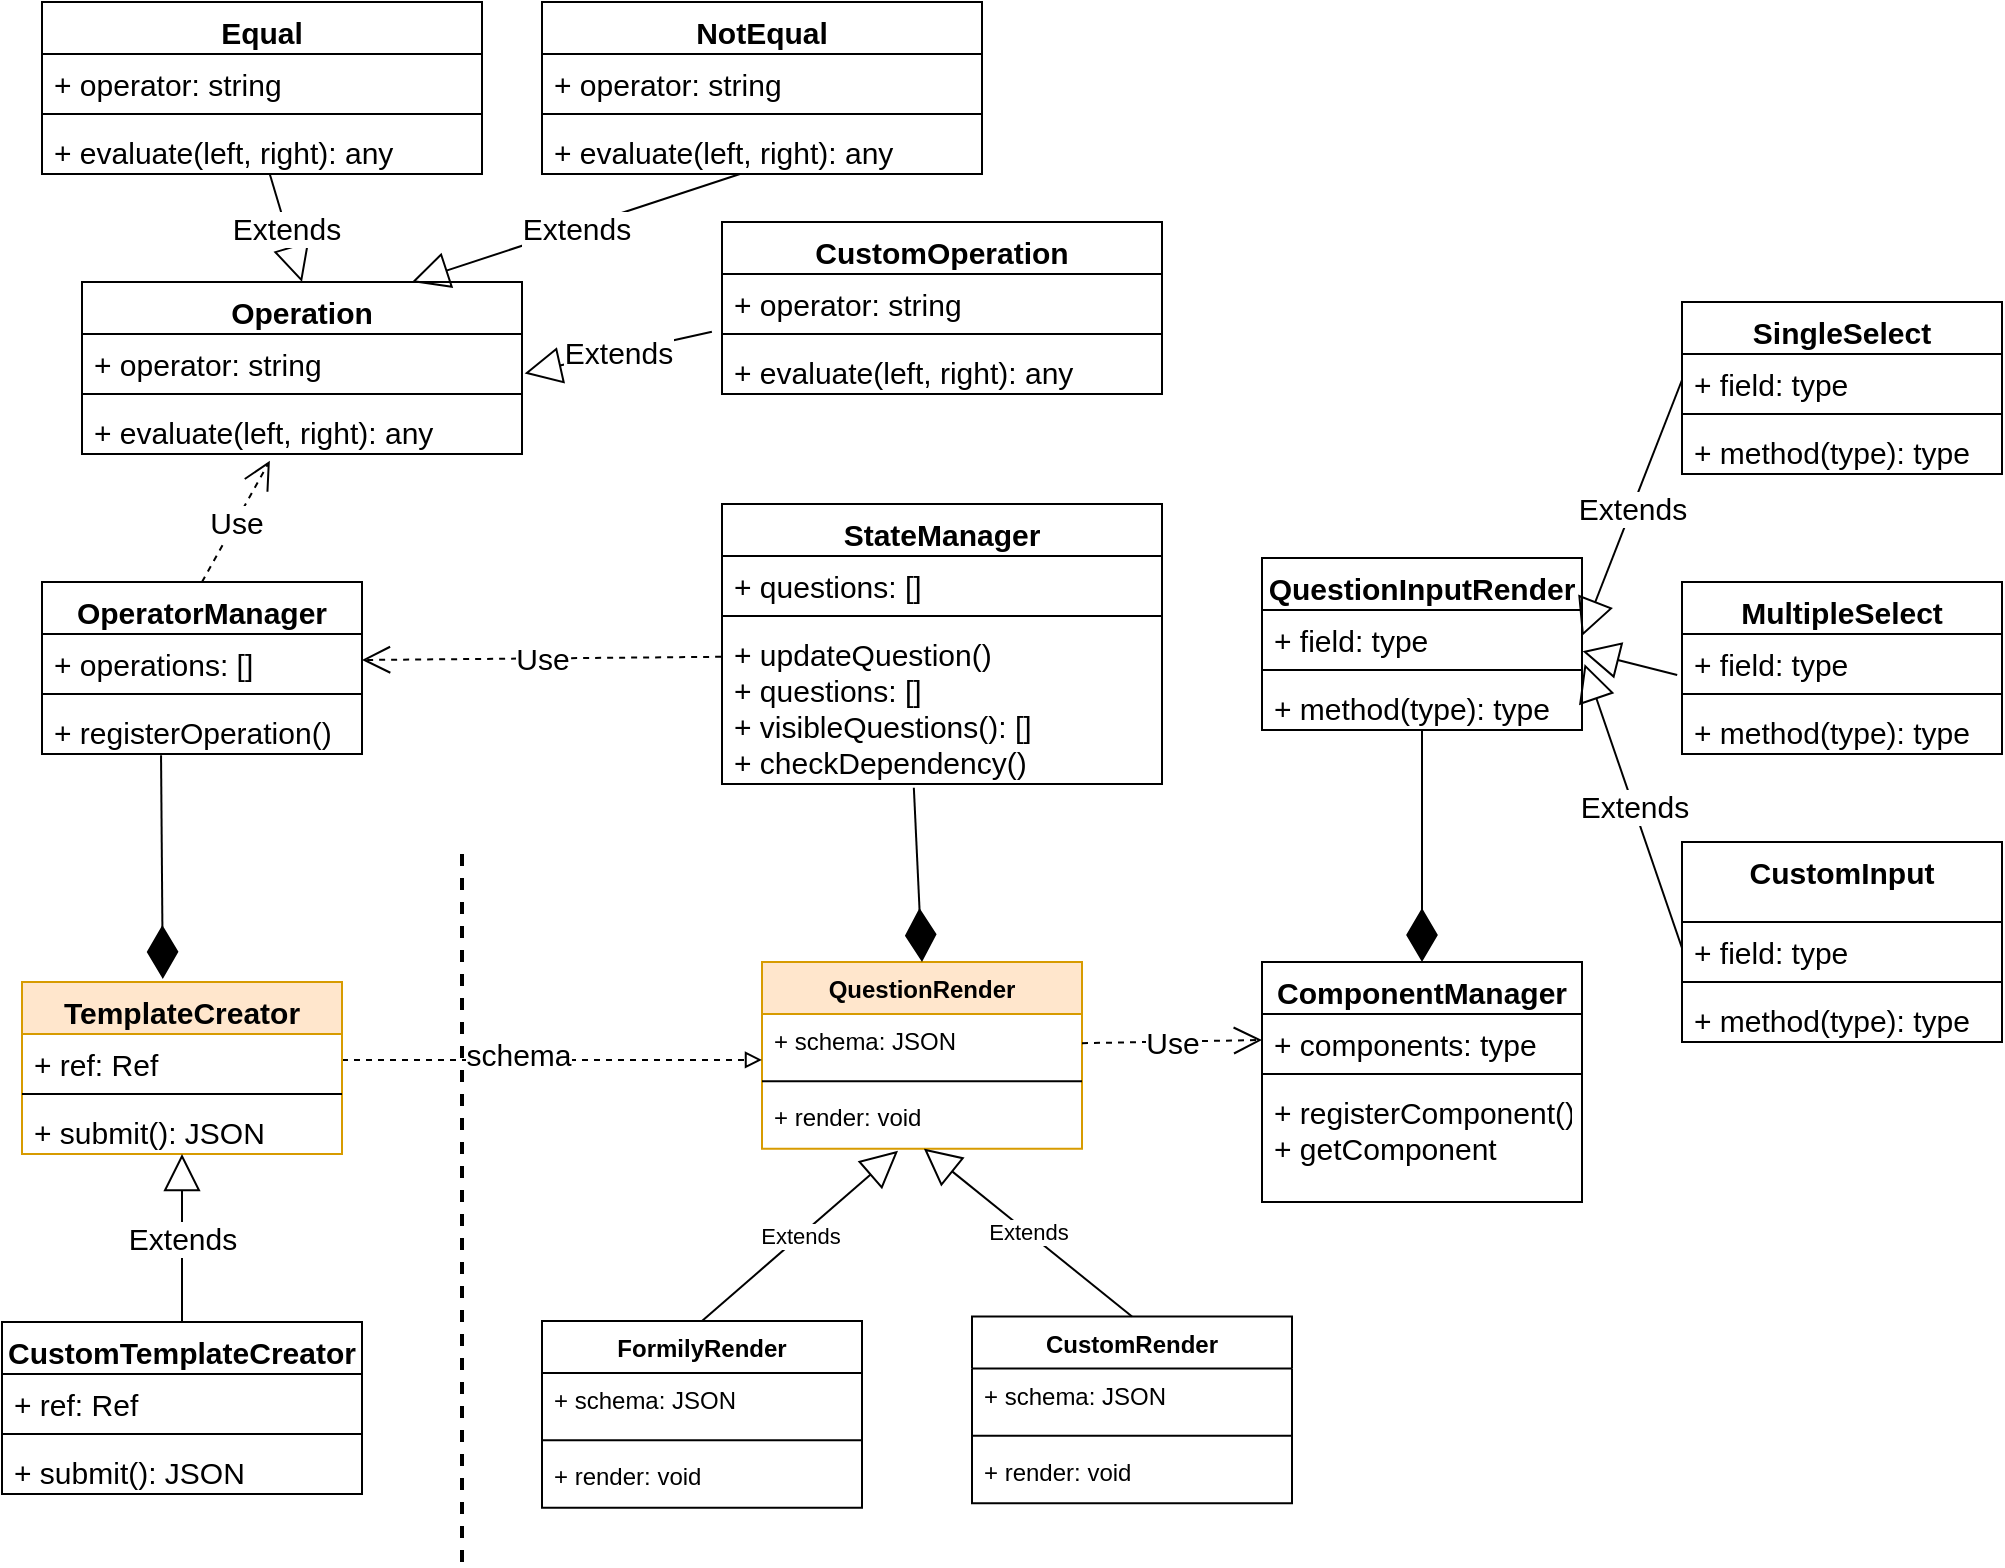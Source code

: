 <mxfile version="17.4.5" type="github">
  <diagram id="yDVKeomo46-3DICR4W65" name="Page-1">
    <mxGraphModel dx="1426" dy="1869" grid="1" gridSize="10" guides="1" tooltips="1" connect="1" arrows="1" fold="1" page="1" pageScale="1" pageWidth="850" pageHeight="1100" math="0" shadow="0">
      <root>
        <mxCell id="0" />
        <mxCell id="1" parent="0" />
        <mxCell id="LFqhlHz371uRSVuWxBN7-13" value="" style="endArrow=none;dashed=1;html=1;strokeWidth=2;rounded=0;" parent="1" edge="1">
          <mxGeometry width="50" height="50" relative="1" as="geometry">
            <mxPoint x="350" y="480" as="sourcePoint" />
            <mxPoint x="350" y="120" as="targetPoint" />
          </mxGeometry>
        </mxCell>
        <mxCell id="LFqhlHz371uRSVuWxBN7-35" value="" style="group" parent="1" vertex="1" connectable="0">
          <mxGeometry x="390" y="180" width="375" height="276" as="geometry" />
        </mxCell>
        <mxCell id="LFqhlHz371uRSVuWxBN7-18" value="QuestionRender" style="swimlane;fontStyle=1;align=center;verticalAlign=top;childLayout=stackLayout;horizontal=1;startSize=26;horizontalStack=0;resizeParent=1;resizeParentMax=0;resizeLast=0;collapsible=1;marginBottom=0;fillColor=#ffe6cc;strokeColor=#d79b00;" parent="LFqhlHz371uRSVuWxBN7-35" vertex="1">
          <mxGeometry x="110" width="160" height="93.317" as="geometry" />
        </mxCell>
        <mxCell id="LFqhlHz371uRSVuWxBN7-19" value="+ schema: JSON" style="text;strokeColor=none;fillColor=none;align=left;verticalAlign=top;spacingLeft=4;spacingRight=4;overflow=hidden;rotatable=0;points=[[0,0.5],[1,0.5]];portConstraint=eastwest;" parent="LFqhlHz371uRSVuWxBN7-18" vertex="1">
          <mxGeometry y="26" width="160" height="29.171" as="geometry" />
        </mxCell>
        <mxCell id="LFqhlHz371uRSVuWxBN7-20" value="" style="line;strokeWidth=1;fillColor=none;align=left;verticalAlign=middle;spacingTop=-1;spacingLeft=3;spacingRight=3;rotatable=0;labelPosition=right;points=[];portConstraint=eastwest;" parent="LFqhlHz371uRSVuWxBN7-18" vertex="1">
          <mxGeometry y="55.171" width="160" height="8.976" as="geometry" />
        </mxCell>
        <mxCell id="LFqhlHz371uRSVuWxBN7-21" value="+ render: void" style="text;strokeColor=none;fillColor=none;align=left;verticalAlign=top;spacingLeft=4;spacingRight=4;overflow=hidden;rotatable=0;points=[[0,0.5],[1,0.5]];portConstraint=eastwest;" parent="LFqhlHz371uRSVuWxBN7-18" vertex="1">
          <mxGeometry y="64.146" width="160" height="29.171" as="geometry" />
        </mxCell>
        <mxCell id="LFqhlHz371uRSVuWxBN7-23" value="FormilyRender" style="swimlane;fontStyle=1;align=center;verticalAlign=top;childLayout=stackLayout;horizontal=1;startSize=26;horizontalStack=0;resizeParent=1;resizeParentMax=0;resizeLast=0;collapsible=1;marginBottom=0;" parent="LFqhlHz371uRSVuWxBN7-35" vertex="1">
          <mxGeometry y="179.512" width="160" height="93.317" as="geometry" />
        </mxCell>
        <mxCell id="LFqhlHz371uRSVuWxBN7-24" value="+ schema: JSON" style="text;strokeColor=none;fillColor=none;align=left;verticalAlign=top;spacingLeft=4;spacingRight=4;overflow=hidden;rotatable=0;points=[[0,0.5],[1,0.5]];portConstraint=eastwest;" parent="LFqhlHz371uRSVuWxBN7-23" vertex="1">
          <mxGeometry y="26" width="160" height="29.171" as="geometry" />
        </mxCell>
        <mxCell id="LFqhlHz371uRSVuWxBN7-25" value="" style="line;strokeWidth=1;fillColor=none;align=left;verticalAlign=middle;spacingTop=-1;spacingLeft=3;spacingRight=3;rotatable=0;labelPosition=right;points=[];portConstraint=eastwest;" parent="LFqhlHz371uRSVuWxBN7-23" vertex="1">
          <mxGeometry y="55.171" width="160" height="8.976" as="geometry" />
        </mxCell>
        <mxCell id="LFqhlHz371uRSVuWxBN7-26" value="+ render: void" style="text;strokeColor=none;fillColor=none;align=left;verticalAlign=top;spacingLeft=4;spacingRight=4;overflow=hidden;rotatable=0;points=[[0,0.5],[1,0.5]];portConstraint=eastwest;" parent="LFqhlHz371uRSVuWxBN7-23" vertex="1">
          <mxGeometry y="64.146" width="160" height="29.171" as="geometry" />
        </mxCell>
        <mxCell id="LFqhlHz371uRSVuWxBN7-27" value="CustomRender" style="swimlane;fontStyle=1;align=center;verticalAlign=top;childLayout=stackLayout;horizontal=1;startSize=26;horizontalStack=0;resizeParent=1;resizeParentMax=0;resizeLast=0;collapsible=1;marginBottom=0;" parent="LFqhlHz371uRSVuWxBN7-35" vertex="1">
          <mxGeometry x="215" y="177.268" width="160" height="93.317" as="geometry" />
        </mxCell>
        <mxCell id="LFqhlHz371uRSVuWxBN7-28" value="+ schema: JSON" style="text;strokeColor=none;fillColor=none;align=left;verticalAlign=top;spacingLeft=4;spacingRight=4;overflow=hidden;rotatable=0;points=[[0,0.5],[1,0.5]];portConstraint=eastwest;" parent="LFqhlHz371uRSVuWxBN7-27" vertex="1">
          <mxGeometry y="26" width="160" height="29.171" as="geometry" />
        </mxCell>
        <mxCell id="LFqhlHz371uRSVuWxBN7-29" value="" style="line;strokeWidth=1;fillColor=none;align=left;verticalAlign=middle;spacingTop=-1;spacingLeft=3;spacingRight=3;rotatable=0;labelPosition=right;points=[];portConstraint=eastwest;" parent="LFqhlHz371uRSVuWxBN7-27" vertex="1">
          <mxGeometry y="55.171" width="160" height="8.976" as="geometry" />
        </mxCell>
        <mxCell id="LFqhlHz371uRSVuWxBN7-30" value="+ render: void" style="text;strokeColor=none;fillColor=none;align=left;verticalAlign=top;spacingLeft=4;spacingRight=4;overflow=hidden;rotatable=0;points=[[0,0.5],[1,0.5]];portConstraint=eastwest;" parent="LFqhlHz371uRSVuWxBN7-27" vertex="1">
          <mxGeometry y="64.146" width="160" height="29.171" as="geometry" />
        </mxCell>
        <mxCell id="LFqhlHz371uRSVuWxBN7-33" value="Extends" style="endArrow=block;endSize=16;endFill=0;html=1;rounded=0;entryX=0.425;entryY=1.038;entryDx=0;entryDy=0;entryPerimeter=0;exitX=0.5;exitY=0;exitDx=0;exitDy=0;" parent="LFqhlHz371uRSVuWxBN7-35" source="LFqhlHz371uRSVuWxBN7-23" target="LFqhlHz371uRSVuWxBN7-21" edge="1">
          <mxGeometry width="160" relative="1" as="geometry">
            <mxPoint x="-50" y="44.878" as="sourcePoint" />
            <mxPoint x="110" y="44.878" as="targetPoint" />
          </mxGeometry>
        </mxCell>
        <mxCell id="LFqhlHz371uRSVuWxBN7-34" value="Extends" style="endArrow=block;endSize=16;endFill=0;html=1;rounded=0;exitX=0.5;exitY=0;exitDx=0;exitDy=0;entryX=0.506;entryY=1;entryDx=0;entryDy=0;entryPerimeter=0;" parent="LFqhlHz371uRSVuWxBN7-35" source="LFqhlHz371uRSVuWxBN7-27" target="LFqhlHz371uRSVuWxBN7-21" edge="1">
          <mxGeometry width="160" relative="1" as="geometry">
            <mxPoint x="-50" y="44.878" as="sourcePoint" />
            <mxPoint x="190" y="100.976" as="targetPoint" />
          </mxGeometry>
        </mxCell>
        <mxCell id="LFqhlHz371uRSVuWxBN7-39" style="edgeStyle=orthogonalEdgeStyle;rounded=0;orthogonalLoop=1;jettySize=auto;html=1;exitX=1;exitY=0.5;exitDx=0;exitDy=0;entryX=0;entryY=0.788;entryDx=0;entryDy=0;entryPerimeter=0;endArrow=block;endFill=0;dashed=1;" parent="1" source="LFqhlHz371uRSVuWxBN7-87" target="LFqhlHz371uRSVuWxBN7-19" edge="1">
          <mxGeometry relative="1" as="geometry">
            <mxPoint x="300" y="239" as="sourcePoint" />
          </mxGeometry>
        </mxCell>
        <mxCell id="LFqhlHz371uRSVuWxBN7-40" value="schema" style="edgeLabel;html=1;align=center;verticalAlign=middle;resizable=0;points=[];fontSize=15;" parent="LFqhlHz371uRSVuWxBN7-39" vertex="1" connectable="0">
          <mxGeometry x="-0.16" y="3" relative="1" as="geometry">
            <mxPoint as="offset" />
          </mxGeometry>
        </mxCell>
        <mxCell id="LFqhlHz371uRSVuWxBN7-41" value="CustomTemplateCreator" style="swimlane;fontStyle=1;align=center;verticalAlign=top;childLayout=stackLayout;horizontal=1;startSize=26;horizontalStack=0;resizeParent=1;resizeParentMax=0;resizeLast=0;collapsible=1;marginBottom=0;fontSize=15;" parent="1" vertex="1">
          <mxGeometry x="120" y="360" width="180" height="86" as="geometry" />
        </mxCell>
        <mxCell id="LFqhlHz371uRSVuWxBN7-42" value="+ ref: Ref" style="text;strokeColor=none;fillColor=none;align=left;verticalAlign=top;spacingLeft=4;spacingRight=4;overflow=hidden;rotatable=0;points=[[0,0.5],[1,0.5]];portConstraint=eastwest;fontSize=15;" parent="LFqhlHz371uRSVuWxBN7-41" vertex="1">
          <mxGeometry y="26" width="180" height="26" as="geometry" />
        </mxCell>
        <mxCell id="LFqhlHz371uRSVuWxBN7-43" value="" style="line;strokeWidth=1;fillColor=none;align=left;verticalAlign=middle;spacingTop=-1;spacingLeft=3;spacingRight=3;rotatable=0;labelPosition=right;points=[];portConstraint=eastwest;fontSize=15;" parent="LFqhlHz371uRSVuWxBN7-41" vertex="1">
          <mxGeometry y="52" width="180" height="8" as="geometry" />
        </mxCell>
        <mxCell id="LFqhlHz371uRSVuWxBN7-44" value="+ submit(): JSON" style="text;strokeColor=none;fillColor=none;align=left;verticalAlign=top;spacingLeft=4;spacingRight=4;overflow=hidden;rotatable=0;points=[[0,0.5],[1,0.5]];portConstraint=eastwest;fontSize=15;" parent="LFqhlHz371uRSVuWxBN7-41" vertex="1">
          <mxGeometry y="60" width="180" height="26" as="geometry" />
        </mxCell>
        <mxCell id="LFqhlHz371uRSVuWxBN7-51" value="Operation" style="swimlane;fontStyle=1;align=center;verticalAlign=top;childLayout=stackLayout;horizontal=1;startSize=26;horizontalStack=0;resizeParent=1;resizeParentMax=0;resizeLast=0;collapsible=1;marginBottom=0;fontSize=15;" parent="1" vertex="1">
          <mxGeometry x="160" y="-160" width="220" height="86" as="geometry" />
        </mxCell>
        <mxCell id="LFqhlHz371uRSVuWxBN7-52" value="+ operator: string" style="text;strokeColor=none;fillColor=none;align=left;verticalAlign=top;spacingLeft=4;spacingRight=4;overflow=hidden;rotatable=0;points=[[0,0.5],[1,0.5]];portConstraint=eastwest;fontSize=15;" parent="LFqhlHz371uRSVuWxBN7-51" vertex="1">
          <mxGeometry y="26" width="220" height="26" as="geometry" />
        </mxCell>
        <mxCell id="LFqhlHz371uRSVuWxBN7-53" value="" style="line;strokeWidth=1;fillColor=none;align=left;verticalAlign=middle;spacingTop=-1;spacingLeft=3;spacingRight=3;rotatable=0;labelPosition=right;points=[];portConstraint=eastwest;fontSize=15;" parent="LFqhlHz371uRSVuWxBN7-51" vertex="1">
          <mxGeometry y="52" width="220" height="8" as="geometry" />
        </mxCell>
        <mxCell id="LFqhlHz371uRSVuWxBN7-54" value="+ evaluate(left, right): any" style="text;strokeColor=none;fillColor=none;align=left;verticalAlign=top;spacingLeft=4;spacingRight=4;overflow=hidden;rotatable=0;points=[[0,0.5],[1,0.5]];portConstraint=eastwest;fontSize=15;" parent="LFqhlHz371uRSVuWxBN7-51" vertex="1">
          <mxGeometry y="60" width="220" height="26" as="geometry" />
        </mxCell>
        <mxCell id="LFqhlHz371uRSVuWxBN7-59" value="Equal" style="swimlane;fontStyle=1;align=center;verticalAlign=top;childLayout=stackLayout;horizontal=1;startSize=26;horizontalStack=0;resizeParent=1;resizeParentMax=0;resizeLast=0;collapsible=1;marginBottom=0;fontSize=15;" parent="1" vertex="1">
          <mxGeometry x="140" y="-300" width="220" height="86" as="geometry" />
        </mxCell>
        <mxCell id="LFqhlHz371uRSVuWxBN7-60" value="+ operator: string" style="text;strokeColor=none;fillColor=none;align=left;verticalAlign=top;spacingLeft=4;spacingRight=4;overflow=hidden;rotatable=0;points=[[0,0.5],[1,0.5]];portConstraint=eastwest;fontSize=15;" parent="LFqhlHz371uRSVuWxBN7-59" vertex="1">
          <mxGeometry y="26" width="220" height="26" as="geometry" />
        </mxCell>
        <mxCell id="LFqhlHz371uRSVuWxBN7-61" value="" style="line;strokeWidth=1;fillColor=none;align=left;verticalAlign=middle;spacingTop=-1;spacingLeft=3;spacingRight=3;rotatable=0;labelPosition=right;points=[];portConstraint=eastwest;fontSize=15;" parent="LFqhlHz371uRSVuWxBN7-59" vertex="1">
          <mxGeometry y="52" width="220" height="8" as="geometry" />
        </mxCell>
        <mxCell id="LFqhlHz371uRSVuWxBN7-62" value="+ evaluate(left, right): any" style="text;strokeColor=none;fillColor=none;align=left;verticalAlign=top;spacingLeft=4;spacingRight=4;overflow=hidden;rotatable=0;points=[[0,0.5],[1,0.5]];portConstraint=eastwest;fontSize=15;" parent="LFqhlHz371uRSVuWxBN7-59" vertex="1">
          <mxGeometry y="60" width="220" height="26" as="geometry" />
        </mxCell>
        <mxCell id="LFqhlHz371uRSVuWxBN7-63" value="NotEqual" style="swimlane;fontStyle=1;align=center;verticalAlign=top;childLayout=stackLayout;horizontal=1;startSize=26;horizontalStack=0;resizeParent=1;resizeParentMax=0;resizeLast=0;collapsible=1;marginBottom=0;fontSize=15;" parent="1" vertex="1">
          <mxGeometry x="390" y="-300" width="220" height="86" as="geometry" />
        </mxCell>
        <mxCell id="LFqhlHz371uRSVuWxBN7-64" value="+ operator: string" style="text;strokeColor=none;fillColor=none;align=left;verticalAlign=top;spacingLeft=4;spacingRight=4;overflow=hidden;rotatable=0;points=[[0,0.5],[1,0.5]];portConstraint=eastwest;fontSize=15;" parent="LFqhlHz371uRSVuWxBN7-63" vertex="1">
          <mxGeometry y="26" width="220" height="26" as="geometry" />
        </mxCell>
        <mxCell id="LFqhlHz371uRSVuWxBN7-65" value="" style="line;strokeWidth=1;fillColor=none;align=left;verticalAlign=middle;spacingTop=-1;spacingLeft=3;spacingRight=3;rotatable=0;labelPosition=right;points=[];portConstraint=eastwest;fontSize=15;" parent="LFqhlHz371uRSVuWxBN7-63" vertex="1">
          <mxGeometry y="52" width="220" height="8" as="geometry" />
        </mxCell>
        <mxCell id="LFqhlHz371uRSVuWxBN7-66" value="+ evaluate(left, right): any" style="text;strokeColor=none;fillColor=none;align=left;verticalAlign=top;spacingLeft=4;spacingRight=4;overflow=hidden;rotatable=0;points=[[0,0.5],[1,0.5]];portConstraint=eastwest;fontSize=15;" parent="LFqhlHz371uRSVuWxBN7-63" vertex="1">
          <mxGeometry y="60" width="220" height="26" as="geometry" />
        </mxCell>
        <mxCell id="LFqhlHz371uRSVuWxBN7-68" value="CustomOperation" style="swimlane;fontStyle=1;align=center;verticalAlign=top;childLayout=stackLayout;horizontal=1;startSize=26;horizontalStack=0;resizeParent=1;resizeParentMax=0;resizeLast=0;collapsible=1;marginBottom=0;fontSize=15;" parent="1" vertex="1">
          <mxGeometry x="480" y="-190" width="220" height="86" as="geometry" />
        </mxCell>
        <mxCell id="LFqhlHz371uRSVuWxBN7-69" value="+ operator: string" style="text;strokeColor=none;fillColor=none;align=left;verticalAlign=top;spacingLeft=4;spacingRight=4;overflow=hidden;rotatable=0;points=[[0,0.5],[1,0.5]];portConstraint=eastwest;fontSize=15;" parent="LFqhlHz371uRSVuWxBN7-68" vertex="1">
          <mxGeometry y="26" width="220" height="26" as="geometry" />
        </mxCell>
        <mxCell id="LFqhlHz371uRSVuWxBN7-70" value="" style="line;strokeWidth=1;fillColor=none;align=left;verticalAlign=middle;spacingTop=-1;spacingLeft=3;spacingRight=3;rotatable=0;labelPosition=right;points=[];portConstraint=eastwest;fontSize=15;" parent="LFqhlHz371uRSVuWxBN7-68" vertex="1">
          <mxGeometry y="52" width="220" height="8" as="geometry" />
        </mxCell>
        <mxCell id="LFqhlHz371uRSVuWxBN7-71" value="+ evaluate(left, right): any" style="text;strokeColor=none;fillColor=none;align=left;verticalAlign=top;spacingLeft=4;spacingRight=4;overflow=hidden;rotatable=0;points=[[0,0.5],[1,0.5]];portConstraint=eastwest;fontSize=15;" parent="LFqhlHz371uRSVuWxBN7-68" vertex="1">
          <mxGeometry y="60" width="220" height="26" as="geometry" />
        </mxCell>
        <mxCell id="LFqhlHz371uRSVuWxBN7-72" value="Extends" style="endArrow=block;endSize=16;endFill=0;html=1;rounded=0;fontSize=15;entryX=0.5;entryY=0;entryDx=0;entryDy=0;" parent="1" source="LFqhlHz371uRSVuWxBN7-62" target="LFqhlHz371uRSVuWxBN7-51" edge="1">
          <mxGeometry width="160" relative="1" as="geometry">
            <mxPoint x="170" y="-94" as="sourcePoint" />
            <mxPoint x="330" y="-94" as="targetPoint" />
          </mxGeometry>
        </mxCell>
        <mxCell id="LFqhlHz371uRSVuWxBN7-77" value="Extends" style="endArrow=block;endSize=16;endFill=0;html=1;rounded=0;fontSize=15;exitX=0.45;exitY=1;exitDx=0;exitDy=0;exitPerimeter=0;entryX=0.75;entryY=0;entryDx=0;entryDy=0;" parent="1" source="LFqhlHz371uRSVuWxBN7-66" target="LFqhlHz371uRSVuWxBN7-51" edge="1">
          <mxGeometry width="160" relative="1" as="geometry">
            <mxPoint x="340" y="160" as="sourcePoint" />
            <mxPoint x="500" y="160" as="targetPoint" />
          </mxGeometry>
        </mxCell>
        <mxCell id="LFqhlHz371uRSVuWxBN7-78" value="Extends" style="endArrow=block;endSize=16;endFill=0;html=1;rounded=0;fontSize=15;exitX=-0.023;exitY=-0.199;exitDx=0;exitDy=0;exitPerimeter=0;entryX=1.006;entryY=0.759;entryDx=0;entryDy=0;entryPerimeter=0;" parent="1" source="LFqhlHz371uRSVuWxBN7-71" target="LFqhlHz371uRSVuWxBN7-52" edge="1">
          <mxGeometry width="160" relative="1" as="geometry">
            <mxPoint x="340" y="160" as="sourcePoint" />
            <mxPoint x="680" y="33" as="targetPoint" />
          </mxGeometry>
        </mxCell>
        <mxCell id="LFqhlHz371uRSVuWxBN7-86" value="TemplateCreator" style="swimlane;fontStyle=1;align=center;verticalAlign=top;childLayout=stackLayout;horizontal=1;startSize=26;horizontalStack=0;resizeParent=1;resizeParentMax=0;resizeLast=0;collapsible=1;marginBottom=0;fontSize=15;fillColor=#ffe6cc;strokeColor=#d79b00;" parent="1" vertex="1">
          <mxGeometry x="130" y="190" width="160" height="86" as="geometry" />
        </mxCell>
        <mxCell id="LFqhlHz371uRSVuWxBN7-87" value="+ ref: Ref" style="text;strokeColor=none;fillColor=none;align=left;verticalAlign=top;spacingLeft=4;spacingRight=4;overflow=hidden;rotatable=0;points=[[0,0.5],[1,0.5]];portConstraint=eastwest;fontSize=15;" parent="LFqhlHz371uRSVuWxBN7-86" vertex="1">
          <mxGeometry y="26" width="160" height="26" as="geometry" />
        </mxCell>
        <mxCell id="LFqhlHz371uRSVuWxBN7-88" value="" style="line;strokeWidth=1;fillColor=none;align=left;verticalAlign=middle;spacingTop=-1;spacingLeft=3;spacingRight=3;rotatable=0;labelPosition=right;points=[];portConstraint=eastwest;fontSize=15;" parent="LFqhlHz371uRSVuWxBN7-86" vertex="1">
          <mxGeometry y="52" width="160" height="8" as="geometry" />
        </mxCell>
        <mxCell id="LFqhlHz371uRSVuWxBN7-89" value="+ submit(): JSON" style="text;strokeColor=none;fillColor=none;align=left;verticalAlign=top;spacingLeft=4;spacingRight=4;overflow=hidden;rotatable=0;points=[[0,0.5],[1,0.5]];portConstraint=eastwest;fontSize=15;" parent="LFqhlHz371uRSVuWxBN7-86" vertex="1">
          <mxGeometry y="60" width="160" height="26" as="geometry" />
        </mxCell>
        <mxCell id="LFqhlHz371uRSVuWxBN7-95" value="Extends" style="endArrow=block;endSize=16;endFill=0;html=1;rounded=0;fontSize=15;exitX=0.5;exitY=0;exitDx=0;exitDy=0;" parent="1" source="LFqhlHz371uRSVuWxBN7-41" target="LFqhlHz371uRSVuWxBN7-89" edge="1">
          <mxGeometry width="160" relative="1" as="geometry">
            <mxPoint x="390" y="210" as="sourcePoint" />
            <mxPoint x="550" y="210" as="targetPoint" />
          </mxGeometry>
        </mxCell>
        <mxCell id="LFqhlHz371uRSVuWxBN7-96" value="StateManager" style="swimlane;fontStyle=1;align=center;verticalAlign=top;childLayout=stackLayout;horizontal=1;startSize=26;horizontalStack=0;resizeParent=1;resizeParentMax=0;resizeLast=0;collapsible=1;marginBottom=0;fontSize=15;" parent="1" vertex="1">
          <mxGeometry x="480" y="-49" width="220" height="140" as="geometry" />
        </mxCell>
        <mxCell id="LFqhlHz371uRSVuWxBN7-97" value="+ questions: []" style="text;strokeColor=none;fillColor=none;align=left;verticalAlign=top;spacingLeft=4;spacingRight=4;overflow=hidden;rotatable=0;points=[[0,0.5],[1,0.5]];portConstraint=eastwest;fontSize=15;" parent="LFqhlHz371uRSVuWxBN7-96" vertex="1">
          <mxGeometry y="26" width="220" height="26" as="geometry" />
        </mxCell>
        <mxCell id="LFqhlHz371uRSVuWxBN7-98" value="" style="line;strokeWidth=1;fillColor=none;align=left;verticalAlign=middle;spacingTop=-1;spacingLeft=3;spacingRight=3;rotatable=0;labelPosition=right;points=[];portConstraint=eastwest;fontSize=15;" parent="LFqhlHz371uRSVuWxBN7-96" vertex="1">
          <mxGeometry y="52" width="220" height="8" as="geometry" />
        </mxCell>
        <mxCell id="LFqhlHz371uRSVuWxBN7-99" value="+ updateQuestion()&#xa;+ questions: []&#xa;+ visibleQuestions(): []&#xa;+ checkDependency()&#xa;" style="text;strokeColor=none;fillColor=none;align=left;verticalAlign=top;spacingLeft=4;spacingRight=4;overflow=hidden;rotatable=0;points=[[0,0.5],[1,0.5]];portConstraint=eastwest;fontSize=15;" parent="LFqhlHz371uRSVuWxBN7-96" vertex="1">
          <mxGeometry y="60" width="220" height="80" as="geometry" />
        </mxCell>
        <mxCell id="LFqhlHz371uRSVuWxBN7-104" value="" style="endArrow=diamondThin;endFill=1;endSize=24;html=1;rounded=0;fontSize=15;entryX=0.5;entryY=0;entryDx=0;entryDy=0;exitX=0.436;exitY=1.023;exitDx=0;exitDy=0;exitPerimeter=0;" parent="1" source="LFqhlHz371uRSVuWxBN7-99" target="LFqhlHz371uRSVuWxBN7-18" edge="1">
          <mxGeometry width="160" relative="1" as="geometry">
            <mxPoint x="580" y="110" as="sourcePoint" />
            <mxPoint x="540" y="200" as="targetPoint" />
          </mxGeometry>
        </mxCell>
        <mxCell id="LFqhlHz371uRSVuWxBN7-105" value="" style="endArrow=diamondThin;endFill=1;endSize=24;html=1;rounded=0;fontSize=15;entryX=0.44;entryY=-0.018;entryDx=0;entryDy=0;entryPerimeter=0;exitX=0.372;exitY=1.024;exitDx=0;exitDy=0;exitPerimeter=0;" parent="1" source="LFqhlHz371uRSVuWxBN7-109" target="LFqhlHz371uRSVuWxBN7-86" edge="1">
          <mxGeometry width="160" relative="1" as="geometry">
            <mxPoint x="200" y="120" as="sourcePoint" />
            <mxPoint x="260" y="140" as="targetPoint" />
          </mxGeometry>
        </mxCell>
        <mxCell id="LFqhlHz371uRSVuWxBN7-106" value="OperatorManager" style="swimlane;fontStyle=1;align=center;verticalAlign=top;childLayout=stackLayout;horizontal=1;startSize=26;horizontalStack=0;resizeParent=1;resizeParentMax=0;resizeLast=0;collapsible=1;marginBottom=0;fontSize=15;" parent="1" vertex="1">
          <mxGeometry x="140" y="-10" width="160" height="86" as="geometry" />
        </mxCell>
        <mxCell id="LFqhlHz371uRSVuWxBN7-107" value="+ operations: []" style="text;strokeColor=none;fillColor=none;align=left;verticalAlign=top;spacingLeft=4;spacingRight=4;overflow=hidden;rotatable=0;points=[[0,0.5],[1,0.5]];portConstraint=eastwest;fontSize=15;" parent="LFqhlHz371uRSVuWxBN7-106" vertex="1">
          <mxGeometry y="26" width="160" height="26" as="geometry" />
        </mxCell>
        <mxCell id="LFqhlHz371uRSVuWxBN7-108" value="" style="line;strokeWidth=1;fillColor=none;align=left;verticalAlign=middle;spacingTop=-1;spacingLeft=3;spacingRight=3;rotatable=0;labelPosition=right;points=[];portConstraint=eastwest;fontSize=15;" parent="LFqhlHz371uRSVuWxBN7-106" vertex="1">
          <mxGeometry y="52" width="160" height="8" as="geometry" />
        </mxCell>
        <mxCell id="LFqhlHz371uRSVuWxBN7-109" value="+ registerOperation()" style="text;strokeColor=none;fillColor=none;align=left;verticalAlign=top;spacingLeft=4;spacingRight=4;overflow=hidden;rotatable=0;points=[[0,0.5],[1,0.5]];portConstraint=eastwest;fontSize=15;" parent="LFqhlHz371uRSVuWxBN7-106" vertex="1">
          <mxGeometry y="60" width="160" height="26" as="geometry" />
        </mxCell>
        <mxCell id="LFqhlHz371uRSVuWxBN7-110" value="Use" style="endArrow=open;endSize=12;dashed=1;html=1;rounded=0;fontSize=15;entryX=0.427;entryY=1.129;entryDx=0;entryDy=0;entryPerimeter=0;exitX=0.5;exitY=0;exitDx=0;exitDy=0;" parent="1" source="LFqhlHz371uRSVuWxBN7-106" target="LFqhlHz371uRSVuWxBN7-54" edge="1">
          <mxGeometry width="160" relative="1" as="geometry">
            <mxPoint x="220" y="10" as="sourcePoint" />
            <mxPoint x="380" y="10" as="targetPoint" />
          </mxGeometry>
        </mxCell>
        <mxCell id="LFqhlHz371uRSVuWxBN7-112" value="Use" style="endArrow=open;endSize=12;dashed=1;html=1;rounded=0;fontSize=15;entryX=1;entryY=0.5;entryDx=0;entryDy=0;exitX=-0.002;exitY=0.205;exitDx=0;exitDy=0;exitPerimeter=0;" parent="1" source="LFqhlHz371uRSVuWxBN7-99" target="LFqhlHz371uRSVuWxBN7-107" edge="1">
          <mxGeometry width="160" relative="1" as="geometry">
            <mxPoint x="380" y="30" as="sourcePoint" />
            <mxPoint x="540" y="30" as="targetPoint" />
          </mxGeometry>
        </mxCell>
        <mxCell id="LFqhlHz371uRSVuWxBN7-113" value="ComponentManager" style="swimlane;fontStyle=1;align=center;verticalAlign=top;childLayout=stackLayout;horizontal=1;startSize=26;horizontalStack=0;resizeParent=1;resizeParentMax=0;resizeLast=0;collapsible=1;marginBottom=0;fontSize=15;" parent="1" vertex="1">
          <mxGeometry x="750" y="180" width="160" height="120" as="geometry" />
        </mxCell>
        <mxCell id="LFqhlHz371uRSVuWxBN7-114" value="+ components: type" style="text;strokeColor=none;fillColor=none;align=left;verticalAlign=top;spacingLeft=4;spacingRight=4;overflow=hidden;rotatable=0;points=[[0,0.5],[1,0.5]];portConstraint=eastwest;fontSize=15;" parent="LFqhlHz371uRSVuWxBN7-113" vertex="1">
          <mxGeometry y="26" width="160" height="26" as="geometry" />
        </mxCell>
        <mxCell id="LFqhlHz371uRSVuWxBN7-115" value="" style="line;strokeWidth=1;fillColor=none;align=left;verticalAlign=middle;spacingTop=-1;spacingLeft=3;spacingRight=3;rotatable=0;labelPosition=right;points=[];portConstraint=eastwest;fontSize=15;" parent="LFqhlHz371uRSVuWxBN7-113" vertex="1">
          <mxGeometry y="52" width="160" height="8" as="geometry" />
        </mxCell>
        <mxCell id="LFqhlHz371uRSVuWxBN7-116" value="+ registerComponent()&#xa;+ getComponent" style="text;strokeColor=none;fillColor=none;align=left;verticalAlign=top;spacingLeft=4;spacingRight=4;overflow=hidden;rotatable=0;points=[[0,0.5],[1,0.5]];portConstraint=eastwest;fontSize=15;" parent="LFqhlHz371uRSVuWxBN7-113" vertex="1">
          <mxGeometry y="60" width="160" height="60" as="geometry" />
        </mxCell>
        <mxCell id="LFqhlHz371uRSVuWxBN7-117" value="Use" style="endArrow=open;endSize=12;dashed=1;html=1;rounded=0;fontSize=15;exitX=1;exitY=0.5;exitDx=0;exitDy=0;entryX=0;entryY=0.5;entryDx=0;entryDy=0;" parent="1" source="LFqhlHz371uRSVuWxBN7-19" target="LFqhlHz371uRSVuWxBN7-114" edge="1">
          <mxGeometry width="160" relative="1" as="geometry">
            <mxPoint x="380" y="310" as="sourcePoint" />
            <mxPoint x="540" y="310" as="targetPoint" />
          </mxGeometry>
        </mxCell>
        <mxCell id="LFqhlHz371uRSVuWxBN7-118" value="SingleSelect" style="swimlane;fontStyle=1;align=center;verticalAlign=top;childLayout=stackLayout;horizontal=1;startSize=26;horizontalStack=0;resizeParent=1;resizeParentMax=0;resizeLast=0;collapsible=1;marginBottom=0;fontSize=15;" parent="1" vertex="1">
          <mxGeometry x="960" y="-150" width="160" height="86" as="geometry" />
        </mxCell>
        <mxCell id="LFqhlHz371uRSVuWxBN7-119" value="+ field: type" style="text;strokeColor=none;fillColor=none;align=left;verticalAlign=top;spacingLeft=4;spacingRight=4;overflow=hidden;rotatable=0;points=[[0,0.5],[1,0.5]];portConstraint=eastwest;fontSize=15;" parent="LFqhlHz371uRSVuWxBN7-118" vertex="1">
          <mxGeometry y="26" width="160" height="26" as="geometry" />
        </mxCell>
        <mxCell id="LFqhlHz371uRSVuWxBN7-120" value="" style="line;strokeWidth=1;fillColor=none;align=left;verticalAlign=middle;spacingTop=-1;spacingLeft=3;spacingRight=3;rotatable=0;labelPosition=right;points=[];portConstraint=eastwest;fontSize=15;" parent="LFqhlHz371uRSVuWxBN7-118" vertex="1">
          <mxGeometry y="52" width="160" height="8" as="geometry" />
        </mxCell>
        <mxCell id="LFqhlHz371uRSVuWxBN7-121" value="+ method(type): type" style="text;strokeColor=none;fillColor=none;align=left;verticalAlign=top;spacingLeft=4;spacingRight=4;overflow=hidden;rotatable=0;points=[[0,0.5],[1,0.5]];portConstraint=eastwest;fontSize=15;" parent="LFqhlHz371uRSVuWxBN7-118" vertex="1">
          <mxGeometry y="60" width="160" height="26" as="geometry" />
        </mxCell>
        <mxCell id="LFqhlHz371uRSVuWxBN7-122" value="MultipleSelect" style="swimlane;fontStyle=1;align=center;verticalAlign=top;childLayout=stackLayout;horizontal=1;startSize=26;horizontalStack=0;resizeParent=1;resizeParentMax=0;resizeLast=0;collapsible=1;marginBottom=0;fontSize=15;" parent="1" vertex="1">
          <mxGeometry x="960" y="-10" width="160" height="86" as="geometry" />
        </mxCell>
        <mxCell id="LFqhlHz371uRSVuWxBN7-123" value="+ field: type" style="text;strokeColor=none;fillColor=none;align=left;verticalAlign=top;spacingLeft=4;spacingRight=4;overflow=hidden;rotatable=0;points=[[0,0.5],[1,0.5]];portConstraint=eastwest;fontSize=15;" parent="LFqhlHz371uRSVuWxBN7-122" vertex="1">
          <mxGeometry y="26" width="160" height="26" as="geometry" />
        </mxCell>
        <mxCell id="LFqhlHz371uRSVuWxBN7-124" value="" style="line;strokeWidth=1;fillColor=none;align=left;verticalAlign=middle;spacingTop=-1;spacingLeft=3;spacingRight=3;rotatable=0;labelPosition=right;points=[];portConstraint=eastwest;fontSize=15;" parent="LFqhlHz371uRSVuWxBN7-122" vertex="1">
          <mxGeometry y="52" width="160" height="8" as="geometry" />
        </mxCell>
        <mxCell id="LFqhlHz371uRSVuWxBN7-125" value="+ method(type): type" style="text;strokeColor=none;fillColor=none;align=left;verticalAlign=top;spacingLeft=4;spacingRight=4;overflow=hidden;rotatable=0;points=[[0,0.5],[1,0.5]];portConstraint=eastwest;fontSize=15;" parent="LFqhlHz371uRSVuWxBN7-122" vertex="1">
          <mxGeometry y="60" width="160" height="26" as="geometry" />
        </mxCell>
        <mxCell id="LFqhlHz371uRSVuWxBN7-126" value="CustomInput" style="swimlane;fontStyle=1;align=center;verticalAlign=top;childLayout=stackLayout;horizontal=1;startSize=40;horizontalStack=0;resizeParent=1;resizeParentMax=0;resizeLast=0;collapsible=1;marginBottom=0;fontSize=15;" parent="1" vertex="1">
          <mxGeometry x="960" y="120" width="160" height="100" as="geometry" />
        </mxCell>
        <mxCell id="LFqhlHz371uRSVuWxBN7-127" value="+ field: type" style="text;strokeColor=none;fillColor=none;align=left;verticalAlign=top;spacingLeft=4;spacingRight=4;overflow=hidden;rotatable=0;points=[[0,0.5],[1,0.5]];portConstraint=eastwest;fontSize=15;" parent="LFqhlHz371uRSVuWxBN7-126" vertex="1">
          <mxGeometry y="40" width="160" height="26" as="geometry" />
        </mxCell>
        <mxCell id="LFqhlHz371uRSVuWxBN7-128" value="" style="line;strokeWidth=1;fillColor=none;align=left;verticalAlign=middle;spacingTop=-1;spacingLeft=3;spacingRight=3;rotatable=0;labelPosition=right;points=[];portConstraint=eastwest;fontSize=15;" parent="LFqhlHz371uRSVuWxBN7-126" vertex="1">
          <mxGeometry y="66" width="160" height="8" as="geometry" />
        </mxCell>
        <mxCell id="LFqhlHz371uRSVuWxBN7-129" value="+ method(type): type" style="text;strokeColor=none;fillColor=none;align=left;verticalAlign=top;spacingLeft=4;spacingRight=4;overflow=hidden;rotatable=0;points=[[0,0.5],[1,0.5]];portConstraint=eastwest;fontSize=15;" parent="LFqhlHz371uRSVuWxBN7-126" vertex="1">
          <mxGeometry y="74" width="160" height="26" as="geometry" />
        </mxCell>
        <mxCell id="LFqhlHz371uRSVuWxBN7-131" value="QuestionInputRender" style="swimlane;fontStyle=1;align=center;verticalAlign=top;childLayout=stackLayout;horizontal=1;startSize=26;horizontalStack=0;resizeParent=1;resizeParentMax=0;resizeLast=0;collapsible=1;marginBottom=0;fontSize=15;" parent="1" vertex="1">
          <mxGeometry x="750" y="-22" width="160" height="86" as="geometry" />
        </mxCell>
        <mxCell id="LFqhlHz371uRSVuWxBN7-132" value="+ field: type" style="text;strokeColor=none;fillColor=none;align=left;verticalAlign=top;spacingLeft=4;spacingRight=4;overflow=hidden;rotatable=0;points=[[0,0.5],[1,0.5]];portConstraint=eastwest;fontSize=15;" parent="LFqhlHz371uRSVuWxBN7-131" vertex="1">
          <mxGeometry y="26" width="160" height="26" as="geometry" />
        </mxCell>
        <mxCell id="LFqhlHz371uRSVuWxBN7-133" value="" style="line;strokeWidth=1;fillColor=none;align=left;verticalAlign=middle;spacingTop=-1;spacingLeft=3;spacingRight=3;rotatable=0;labelPosition=right;points=[];portConstraint=eastwest;fontSize=15;" parent="LFqhlHz371uRSVuWxBN7-131" vertex="1">
          <mxGeometry y="52" width="160" height="8" as="geometry" />
        </mxCell>
        <mxCell id="LFqhlHz371uRSVuWxBN7-134" value="+ method(type): type" style="text;strokeColor=none;fillColor=none;align=left;verticalAlign=top;spacingLeft=4;spacingRight=4;overflow=hidden;rotatable=0;points=[[0,0.5],[1,0.5]];portConstraint=eastwest;fontSize=15;" parent="LFqhlHz371uRSVuWxBN7-131" vertex="1">
          <mxGeometry y="60" width="160" height="26" as="geometry" />
        </mxCell>
        <mxCell id="LFqhlHz371uRSVuWxBN7-136" value="" style="endArrow=diamondThin;endFill=1;endSize=24;html=1;rounded=0;fontSize=15;entryX=0.5;entryY=0;entryDx=0;entryDy=0;" parent="1" source="LFqhlHz371uRSVuWxBN7-134" target="LFqhlHz371uRSVuWxBN7-113" edge="1">
          <mxGeometry width="160" relative="1" as="geometry">
            <mxPoint x="600" y="40" as="sourcePoint" />
            <mxPoint x="760" y="40" as="targetPoint" />
          </mxGeometry>
        </mxCell>
        <mxCell id="LFqhlHz371uRSVuWxBN7-137" value="Extends" style="endArrow=block;endSize=16;endFill=0;html=1;rounded=0;fontSize=15;exitX=0;exitY=0.5;exitDx=0;exitDy=0;entryX=1;entryY=0.5;entryDx=0;entryDy=0;" parent="1" source="LFqhlHz371uRSVuWxBN7-119" target="LFqhlHz371uRSVuWxBN7-132" edge="1">
          <mxGeometry width="160" relative="1" as="geometry">
            <mxPoint x="600" y="40" as="sourcePoint" />
            <mxPoint x="760" y="40" as="targetPoint" />
          </mxGeometry>
        </mxCell>
        <mxCell id="LFqhlHz371uRSVuWxBN7-138" value="" style="endArrow=block;endSize=16;endFill=0;html=1;rounded=0;fontSize=15;exitX=-0.015;exitY=0.787;exitDx=0;exitDy=0;exitPerimeter=0;entryX=1.002;entryY=0.794;entryDx=0;entryDy=0;entryPerimeter=0;" parent="1" source="LFqhlHz371uRSVuWxBN7-123" target="LFqhlHz371uRSVuWxBN7-132" edge="1">
          <mxGeometry width="160" relative="1" as="geometry">
            <mxPoint x="600" y="40" as="sourcePoint" />
            <mxPoint x="760" y="40" as="targetPoint" />
          </mxGeometry>
        </mxCell>
        <mxCell id="LFqhlHz371uRSVuWxBN7-139" value="Extends" style="endArrow=block;endSize=16;endFill=0;html=1;rounded=0;fontSize=15;exitX=0;exitY=0.5;exitDx=0;exitDy=0;entryX=1.008;entryY=1.038;entryDx=0;entryDy=0;entryPerimeter=0;" parent="1" source="LFqhlHz371uRSVuWxBN7-127" target="LFqhlHz371uRSVuWxBN7-132" edge="1">
          <mxGeometry width="160" relative="1" as="geometry">
            <mxPoint x="600" y="40" as="sourcePoint" />
            <mxPoint x="760" y="40" as="targetPoint" />
          </mxGeometry>
        </mxCell>
      </root>
    </mxGraphModel>
  </diagram>
</mxfile>
